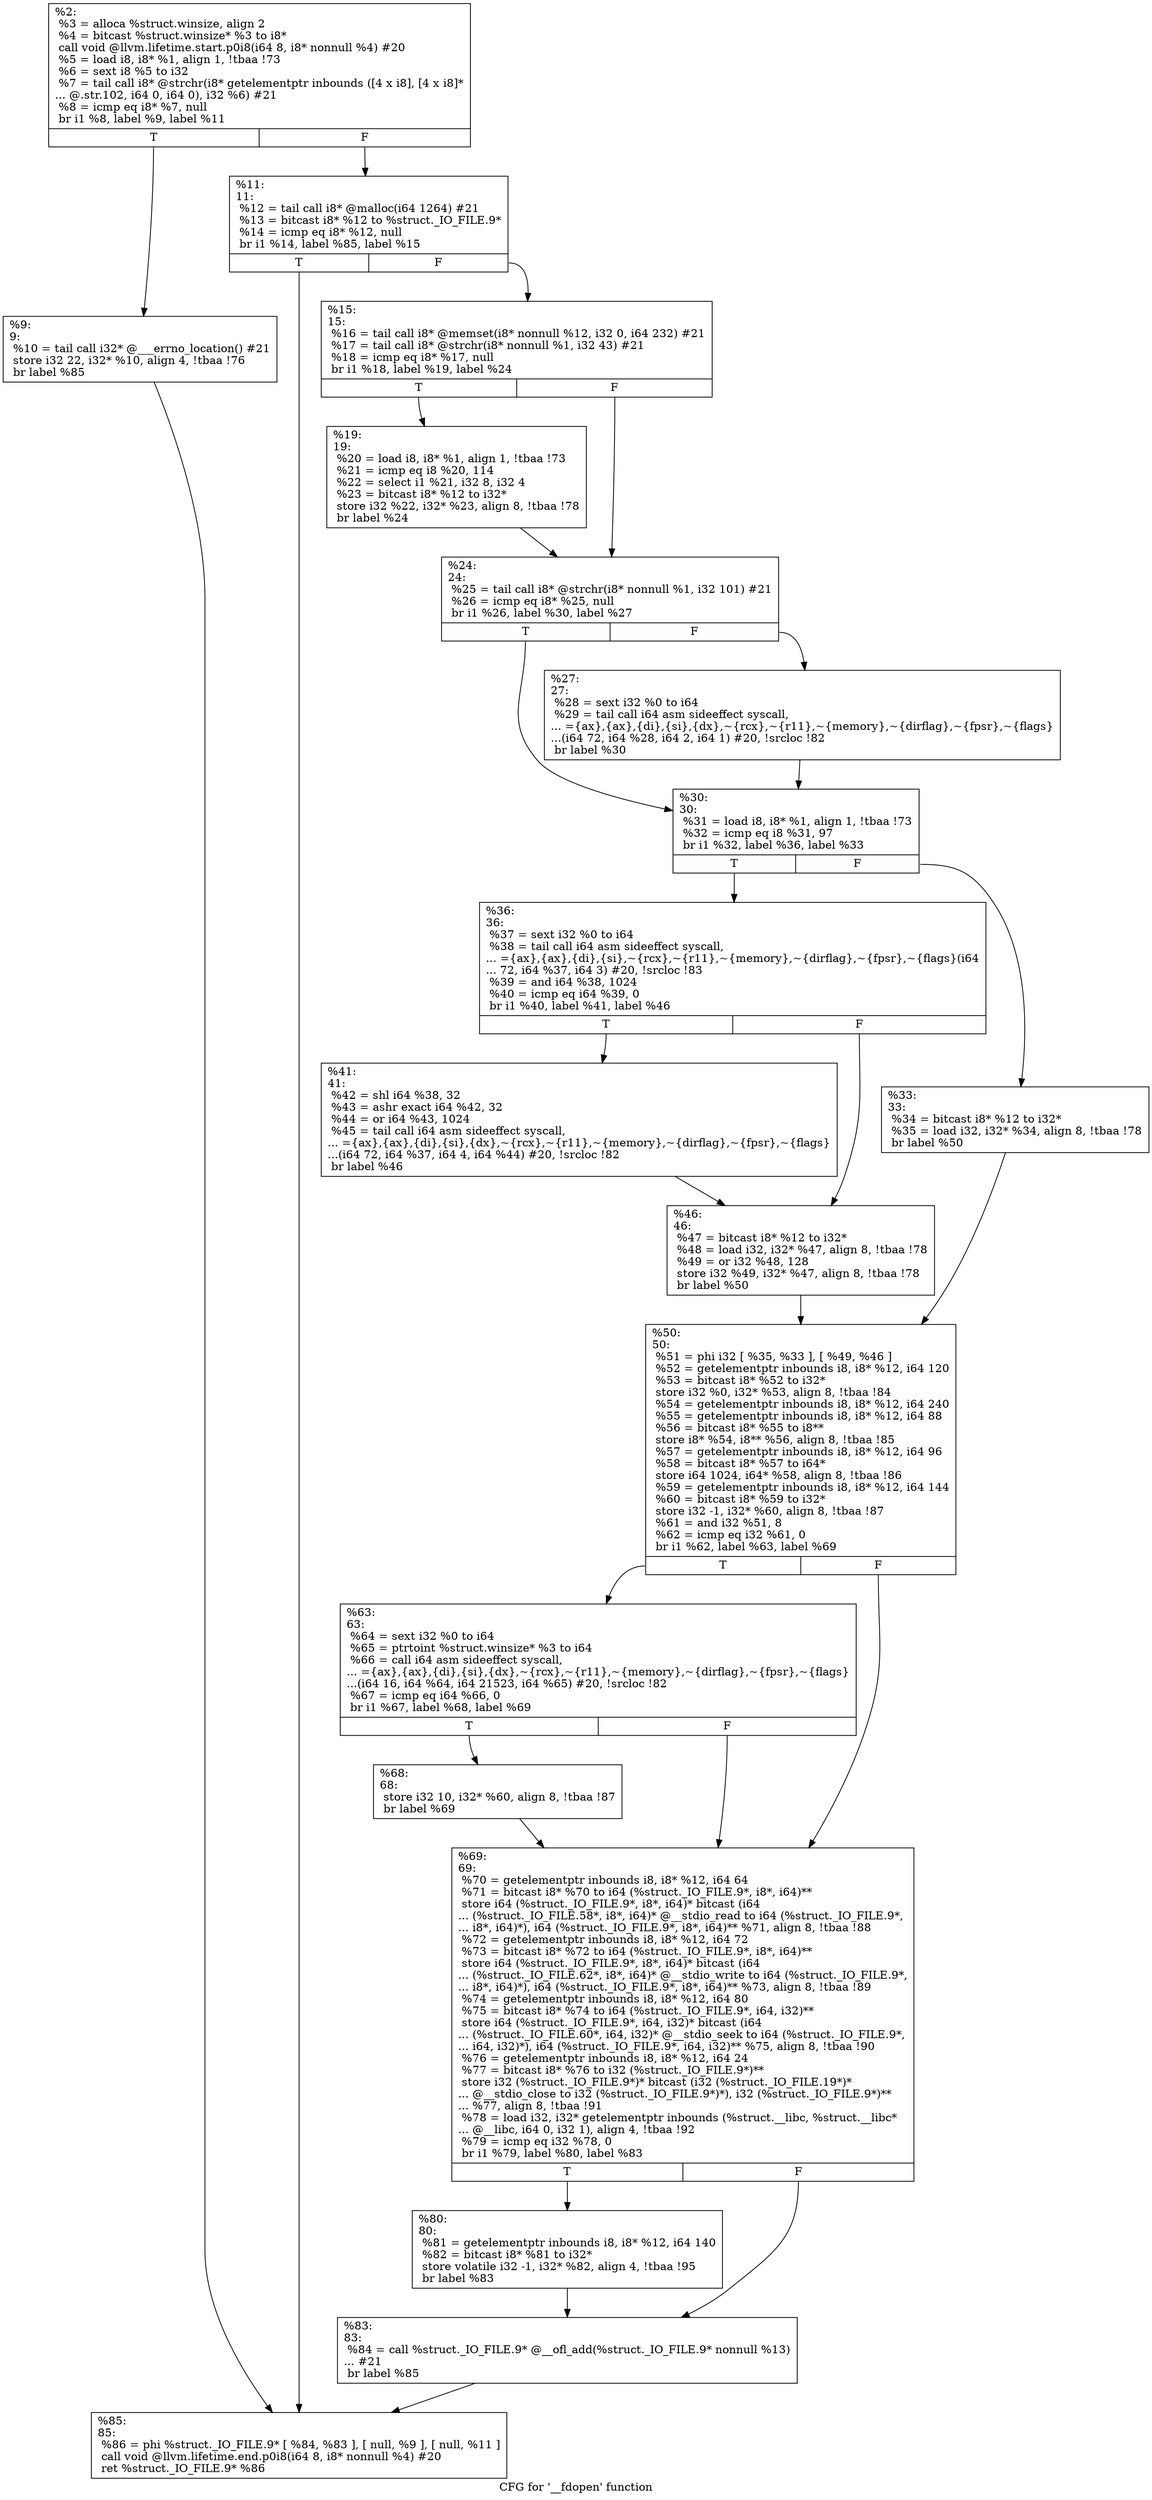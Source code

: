 digraph "CFG for '__fdopen' function" {
	label="CFG for '__fdopen' function";

	Node0x234c8c0 [shape=record,label="{%2:\l  %3 = alloca %struct.winsize, align 2\l  %4 = bitcast %struct.winsize* %3 to i8*\l  call void @llvm.lifetime.start.p0i8(i64 8, i8* nonnull %4) #20\l  %5 = load i8, i8* %1, align 1, !tbaa !73\l  %6 = sext i8 %5 to i32\l  %7 = tail call i8* @strchr(i8* getelementptr inbounds ([4 x i8], [4 x i8]*\l... @.str.102, i64 0, i64 0), i32 %6) #21\l  %8 = icmp eq i8* %7, null\l  br i1 %8, label %9, label %11\l|{<s0>T|<s1>F}}"];
	Node0x234c8c0:s0 -> Node0x234c9a0;
	Node0x234c8c0:s1 -> Node0x234ce40;
	Node0x234c9a0 [shape=record,label="{%9:\l9:                                                \l  %10 = tail call i32* @___errno_location() #21\l  store i32 22, i32* %10, align 4, !tbaa !76\l  br label %85\l}"];
	Node0x234c9a0 -> Node0x234d340;
	Node0x234ce40 [shape=record,label="{%11:\l11:                                               \l  %12 = tail call i8* @malloc(i64 1264) #21\l  %13 = bitcast i8* %12 to %struct._IO_FILE.9*\l  %14 = icmp eq i8* %12, null\l  br i1 %14, label %85, label %15\l|{<s0>T|<s1>F}}"];
	Node0x234ce40:s0 -> Node0x234d340;
	Node0x234ce40:s1 -> Node0x234ce90;
	Node0x234ce90 [shape=record,label="{%15:\l15:                                               \l  %16 = tail call i8* @memset(i8* nonnull %12, i32 0, i64 232) #21\l  %17 = tail call i8* @strchr(i8* nonnull %1, i32 43) #21\l  %18 = icmp eq i8* %17, null\l  br i1 %18, label %19, label %24\l|{<s0>T|<s1>F}}"];
	Node0x234ce90:s0 -> Node0x234cee0;
	Node0x234ce90:s1 -> Node0x234cf30;
	Node0x234cee0 [shape=record,label="{%19:\l19:                                               \l  %20 = load i8, i8* %1, align 1, !tbaa !73\l  %21 = icmp eq i8 %20, 114\l  %22 = select i1 %21, i32 8, i32 4\l  %23 = bitcast i8* %12 to i32*\l  store i32 %22, i32* %23, align 8, !tbaa !78\l  br label %24\l}"];
	Node0x234cee0 -> Node0x234cf30;
	Node0x234cf30 [shape=record,label="{%24:\l24:                                               \l  %25 = tail call i8* @strchr(i8* nonnull %1, i32 101) #21\l  %26 = icmp eq i8* %25, null\l  br i1 %26, label %30, label %27\l|{<s0>T|<s1>F}}"];
	Node0x234cf30:s0 -> Node0x234cfd0;
	Node0x234cf30:s1 -> Node0x234cf80;
	Node0x234cf80 [shape=record,label="{%27:\l27:                                               \l  %28 = sext i32 %0 to i64\l  %29 = tail call i64 asm sideeffect syscall,\l... =\{ax\},\{ax\},\{di\},\{si\},\{dx\},~\{rcx\},~\{r11\},~\{memory\},~\{dirflag\},~\{fpsr\},~\{flags\}\l...(i64 72, i64 %28, i64 2, i64 1) #20, !srcloc !82\l  br label %30\l}"];
	Node0x234cf80 -> Node0x234cfd0;
	Node0x234cfd0 [shape=record,label="{%30:\l30:                                               \l  %31 = load i8, i8* %1, align 1, !tbaa !73\l  %32 = icmp eq i8 %31, 97\l  br i1 %32, label %36, label %33\l|{<s0>T|<s1>F}}"];
	Node0x234cfd0:s0 -> Node0x234d070;
	Node0x234cfd0:s1 -> Node0x234d020;
	Node0x234d020 [shape=record,label="{%33:\l33:                                               \l  %34 = bitcast i8* %12 to i32*\l  %35 = load i32, i32* %34, align 8, !tbaa !78\l  br label %50\l}"];
	Node0x234d020 -> Node0x234d160;
	Node0x234d070 [shape=record,label="{%36:\l36:                                               \l  %37 = sext i32 %0 to i64\l  %38 = tail call i64 asm sideeffect syscall,\l... =\{ax\},\{ax\},\{di\},\{si\},~\{rcx\},~\{r11\},~\{memory\},~\{dirflag\},~\{fpsr\},~\{flags\}(i64\l... 72, i64 %37, i64 3) #20, !srcloc !83\l  %39 = and i64 %38, 1024\l  %40 = icmp eq i64 %39, 0\l  br i1 %40, label %41, label %46\l|{<s0>T|<s1>F}}"];
	Node0x234d070:s0 -> Node0x234d0c0;
	Node0x234d070:s1 -> Node0x234d110;
	Node0x234d0c0 [shape=record,label="{%41:\l41:                                               \l  %42 = shl i64 %38, 32\l  %43 = ashr exact i64 %42, 32\l  %44 = or i64 %43, 1024\l  %45 = tail call i64 asm sideeffect syscall,\l... =\{ax\},\{ax\},\{di\},\{si\},\{dx\},~\{rcx\},~\{r11\},~\{memory\},~\{dirflag\},~\{fpsr\},~\{flags\}\l...(i64 72, i64 %37, i64 4, i64 %44) #20, !srcloc !82\l  br label %46\l}"];
	Node0x234d0c0 -> Node0x234d110;
	Node0x234d110 [shape=record,label="{%46:\l46:                                               \l  %47 = bitcast i8* %12 to i32*\l  %48 = load i32, i32* %47, align 8, !tbaa !78\l  %49 = or i32 %48, 128\l  store i32 %49, i32* %47, align 8, !tbaa !78\l  br label %50\l}"];
	Node0x234d110 -> Node0x234d160;
	Node0x234d160 [shape=record,label="{%50:\l50:                                               \l  %51 = phi i32 [ %35, %33 ], [ %49, %46 ]\l  %52 = getelementptr inbounds i8, i8* %12, i64 120\l  %53 = bitcast i8* %52 to i32*\l  store i32 %0, i32* %53, align 8, !tbaa !84\l  %54 = getelementptr inbounds i8, i8* %12, i64 240\l  %55 = getelementptr inbounds i8, i8* %12, i64 88\l  %56 = bitcast i8* %55 to i8**\l  store i8* %54, i8** %56, align 8, !tbaa !85\l  %57 = getelementptr inbounds i8, i8* %12, i64 96\l  %58 = bitcast i8* %57 to i64*\l  store i64 1024, i64* %58, align 8, !tbaa !86\l  %59 = getelementptr inbounds i8, i8* %12, i64 144\l  %60 = bitcast i8* %59 to i32*\l  store i32 -1, i32* %60, align 8, !tbaa !87\l  %61 = and i32 %51, 8\l  %62 = icmp eq i32 %61, 0\l  br i1 %62, label %63, label %69\l|{<s0>T|<s1>F}}"];
	Node0x234d160:s0 -> Node0x234d1b0;
	Node0x234d160:s1 -> Node0x234d250;
	Node0x234d1b0 [shape=record,label="{%63:\l63:                                               \l  %64 = sext i32 %0 to i64\l  %65 = ptrtoint %struct.winsize* %3 to i64\l  %66 = call i64 asm sideeffect syscall,\l... =\{ax\},\{ax\},\{di\},\{si\},\{dx\},~\{rcx\},~\{r11\},~\{memory\},~\{dirflag\},~\{fpsr\},~\{flags\}\l...(i64 16, i64 %64, i64 21523, i64 %65) #20, !srcloc !82\l  %67 = icmp eq i64 %66, 0\l  br i1 %67, label %68, label %69\l|{<s0>T|<s1>F}}"];
	Node0x234d1b0:s0 -> Node0x234d200;
	Node0x234d1b0:s1 -> Node0x234d250;
	Node0x234d200 [shape=record,label="{%68:\l68:                                               \l  store i32 10, i32* %60, align 8, !tbaa !87\l  br label %69\l}"];
	Node0x234d200 -> Node0x234d250;
	Node0x234d250 [shape=record,label="{%69:\l69:                                               \l  %70 = getelementptr inbounds i8, i8* %12, i64 64\l  %71 = bitcast i8* %70 to i64 (%struct._IO_FILE.9*, i8*, i64)**\l  store i64 (%struct._IO_FILE.9*, i8*, i64)* bitcast (i64\l... (%struct._IO_FILE.58*, i8*, i64)* @__stdio_read to i64 (%struct._IO_FILE.9*,\l... i8*, i64)*), i64 (%struct._IO_FILE.9*, i8*, i64)** %71, align 8, !tbaa !88\l  %72 = getelementptr inbounds i8, i8* %12, i64 72\l  %73 = bitcast i8* %72 to i64 (%struct._IO_FILE.9*, i8*, i64)**\l  store i64 (%struct._IO_FILE.9*, i8*, i64)* bitcast (i64\l... (%struct._IO_FILE.62*, i8*, i64)* @__stdio_write to i64 (%struct._IO_FILE.9*,\l... i8*, i64)*), i64 (%struct._IO_FILE.9*, i8*, i64)** %73, align 8, !tbaa !89\l  %74 = getelementptr inbounds i8, i8* %12, i64 80\l  %75 = bitcast i8* %74 to i64 (%struct._IO_FILE.9*, i64, i32)**\l  store i64 (%struct._IO_FILE.9*, i64, i32)* bitcast (i64\l... (%struct._IO_FILE.60*, i64, i32)* @__stdio_seek to i64 (%struct._IO_FILE.9*,\l... i64, i32)*), i64 (%struct._IO_FILE.9*, i64, i32)** %75, align 8, !tbaa !90\l  %76 = getelementptr inbounds i8, i8* %12, i64 24\l  %77 = bitcast i8* %76 to i32 (%struct._IO_FILE.9*)**\l  store i32 (%struct._IO_FILE.9*)* bitcast (i32 (%struct._IO_FILE.19*)*\l... @__stdio_close to i32 (%struct._IO_FILE.9*)*), i32 (%struct._IO_FILE.9*)**\l... %77, align 8, !tbaa !91\l  %78 = load i32, i32* getelementptr inbounds (%struct.__libc, %struct.__libc*\l... @__libc, i64 0, i32 1), align 4, !tbaa !92\l  %79 = icmp eq i32 %78, 0\l  br i1 %79, label %80, label %83\l|{<s0>T|<s1>F}}"];
	Node0x234d250:s0 -> Node0x234d2a0;
	Node0x234d250:s1 -> Node0x234d2f0;
	Node0x234d2a0 [shape=record,label="{%80:\l80:                                               \l  %81 = getelementptr inbounds i8, i8* %12, i64 140\l  %82 = bitcast i8* %81 to i32*\l  store volatile i32 -1, i32* %82, align 4, !tbaa !95\l  br label %83\l}"];
	Node0x234d2a0 -> Node0x234d2f0;
	Node0x234d2f0 [shape=record,label="{%83:\l83:                                               \l  %84 = call %struct._IO_FILE.9* @__ofl_add(%struct._IO_FILE.9* nonnull %13)\l... #21\l  br label %85\l}"];
	Node0x234d2f0 -> Node0x234d340;
	Node0x234d340 [shape=record,label="{%85:\l85:                                               \l  %86 = phi %struct._IO_FILE.9* [ %84, %83 ], [ null, %9 ], [ null, %11 ]\l  call void @llvm.lifetime.end.p0i8(i64 8, i8* nonnull %4) #20\l  ret %struct._IO_FILE.9* %86\l}"];
}
